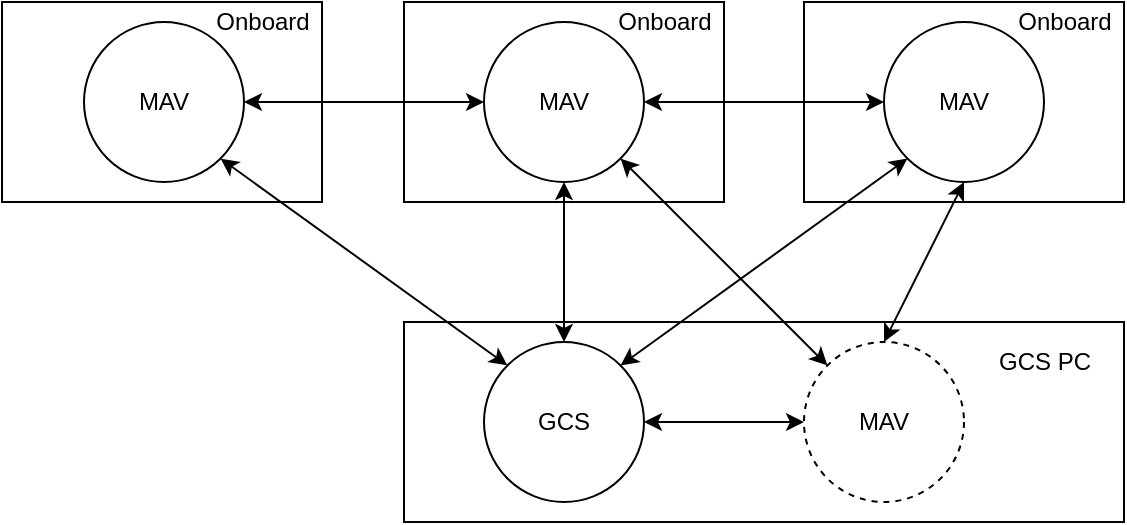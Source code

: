 <mxfile version="16.2.2" type="device"><diagram id="ZxV5zDCSpRO_3ZHIENRc" name="Page-1"><mxGraphModel dx="931" dy="580" grid="1" gridSize="10" guides="1" tooltips="1" connect="1" arrows="1" fold="1" page="1" pageScale="1" pageWidth="827" pageHeight="1169" math="0" shadow="0"><root><mxCell id="0"/><mxCell id="1" parent="0"/><mxCell id="-446on4dt-9QUh1D8w0M-13" value="" style="rounded=0;whiteSpace=wrap;html=1;fillColor=none;" vertex="1" parent="1"><mxGeometry x="360" y="190" width="360" height="100" as="geometry"/></mxCell><mxCell id="-446on4dt-9QUh1D8w0M-19" value="" style="rounded=0;whiteSpace=wrap;html=1;fillColor=none;" vertex="1" parent="1"><mxGeometry x="560" y="30" width="160" height="100" as="geometry"/></mxCell><mxCell id="-446on4dt-9QUh1D8w0M-21" value="" style="rounded=0;whiteSpace=wrap;html=1;fillColor=none;" vertex="1" parent="1"><mxGeometry x="360" y="30" width="160" height="100" as="geometry"/></mxCell><mxCell id="-446on4dt-9QUh1D8w0M-12" value="" style="rounded=0;whiteSpace=wrap;html=1;fillColor=none;" vertex="1" parent="1"><mxGeometry x="159" y="30" width="160" height="100" as="geometry"/></mxCell><mxCell id="-446on4dt-9QUh1D8w0M-5" style="rounded=0;orthogonalLoop=1;jettySize=auto;html=1;exitX=0;exitY=0;exitDx=0;exitDy=0;entryX=1;entryY=1;entryDx=0;entryDy=0;startArrow=classic;startFill=1;" edge="1" parent="1" source="-446on4dt-9QUh1D8w0M-1" target="-446on4dt-9QUh1D8w0M-2"><mxGeometry relative="1" as="geometry"/></mxCell><mxCell id="-446on4dt-9QUh1D8w0M-10" style="edgeStyle=none;rounded=0;orthogonalLoop=1;jettySize=auto;html=1;exitX=0.5;exitY=0;exitDx=0;exitDy=0;entryX=0.5;entryY=1;entryDx=0;entryDy=0;startArrow=classic;startFill=1;" edge="1" parent="1" source="-446on4dt-9QUh1D8w0M-1" target="-446on4dt-9QUh1D8w0M-3"><mxGeometry relative="1" as="geometry"/></mxCell><mxCell id="-446on4dt-9QUh1D8w0M-11" style="edgeStyle=none;rounded=0;orthogonalLoop=1;jettySize=auto;html=1;exitX=1;exitY=0;exitDx=0;exitDy=0;entryX=0;entryY=1;entryDx=0;entryDy=0;startArrow=classic;startFill=1;" edge="1" parent="1" source="-446on4dt-9QUh1D8w0M-1" target="-446on4dt-9QUh1D8w0M-4"><mxGeometry relative="1" as="geometry"/></mxCell><mxCell id="-446on4dt-9QUh1D8w0M-24" style="edgeStyle=none;rounded=0;orthogonalLoop=1;jettySize=auto;html=1;exitX=1;exitY=0.5;exitDx=0;exitDy=0;entryX=0;entryY=0.5;entryDx=0;entryDy=0;startArrow=classic;startFill=1;" edge="1" parent="1" source="-446on4dt-9QUh1D8w0M-1" target="-446on4dt-9QUh1D8w0M-23"><mxGeometry relative="1" as="geometry"/></mxCell><mxCell id="-446on4dt-9QUh1D8w0M-1" value="GCS" style="ellipse;whiteSpace=wrap;html=1;aspect=fixed;" vertex="1" parent="1"><mxGeometry x="400" y="200" width="80" height="80" as="geometry"/></mxCell><mxCell id="-446on4dt-9QUh1D8w0M-25" style="edgeStyle=none;rounded=0;orthogonalLoop=1;jettySize=auto;html=1;exitX=1;exitY=0.5;exitDx=0;exitDy=0;entryX=0;entryY=0.5;entryDx=0;entryDy=0;startArrow=classic;startFill=1;" edge="1" parent="1" source="-446on4dt-9QUh1D8w0M-2" target="-446on4dt-9QUh1D8w0M-3"><mxGeometry relative="1" as="geometry"/></mxCell><mxCell id="-446on4dt-9QUh1D8w0M-2" value="MAV" style="ellipse;whiteSpace=wrap;html=1;aspect=fixed;" vertex="1" parent="1"><mxGeometry x="200" y="40" width="80" height="80" as="geometry"/></mxCell><mxCell id="-446on4dt-9QUh1D8w0M-26" style="edgeStyle=none;rounded=0;orthogonalLoop=1;jettySize=auto;html=1;exitX=1;exitY=0.5;exitDx=0;exitDy=0;entryX=0;entryY=0.5;entryDx=0;entryDy=0;startArrow=classic;startFill=1;" edge="1" parent="1" source="-446on4dt-9QUh1D8w0M-3" target="-446on4dt-9QUh1D8w0M-4"><mxGeometry relative="1" as="geometry"/></mxCell><mxCell id="-446on4dt-9QUh1D8w0M-3" value="MAV" style="ellipse;whiteSpace=wrap;html=1;aspect=fixed;" vertex="1" parent="1"><mxGeometry x="400" y="40" width="80" height="80" as="geometry"/></mxCell><mxCell id="-446on4dt-9QUh1D8w0M-4" value="MAV" style="ellipse;whiteSpace=wrap;html=1;aspect=fixed;" vertex="1" parent="1"><mxGeometry x="600" y="40" width="80" height="80" as="geometry"/></mxCell><mxCell id="-446on4dt-9QUh1D8w0M-14" value="Onboard" style="text;html=1;align=center;verticalAlign=middle;resizable=0;points=[];autosize=1;strokeColor=none;fillColor=none;" vertex="1" parent="1"><mxGeometry x="259" y="30" width="60" height="20" as="geometry"/></mxCell><mxCell id="-446on4dt-9QUh1D8w0M-15" value="GCS PC" style="text;html=1;align=center;verticalAlign=middle;resizable=0;points=[];autosize=1;strokeColor=none;fillColor=none;" vertex="1" parent="1"><mxGeometry x="650" y="200" width="60" height="20" as="geometry"/></mxCell><mxCell id="-446on4dt-9QUh1D8w0M-20" value="Onboard" style="text;html=1;align=center;verticalAlign=middle;resizable=0;points=[];autosize=1;strokeColor=none;fillColor=none;" vertex="1" parent="1"><mxGeometry x="660" y="30" width="60" height="20" as="geometry"/></mxCell><mxCell id="-446on4dt-9QUh1D8w0M-22" value="Onboard" style="text;html=1;align=center;verticalAlign=middle;resizable=0;points=[];autosize=1;strokeColor=none;fillColor=none;" vertex="1" parent="1"><mxGeometry x="460" y="30" width="60" height="20" as="geometry"/></mxCell><mxCell id="-446on4dt-9QUh1D8w0M-27" style="edgeStyle=none;rounded=0;orthogonalLoop=1;jettySize=auto;html=1;exitX=0.5;exitY=0;exitDx=0;exitDy=0;entryX=0.5;entryY=1;entryDx=0;entryDy=0;startArrow=classic;startFill=1;" edge="1" parent="1" source="-446on4dt-9QUh1D8w0M-23" target="-446on4dt-9QUh1D8w0M-4"><mxGeometry relative="1" as="geometry"/></mxCell><mxCell id="-446on4dt-9QUh1D8w0M-29" style="edgeStyle=none;rounded=0;orthogonalLoop=1;jettySize=auto;html=1;exitX=0;exitY=0;exitDx=0;exitDy=0;entryX=1;entryY=1;entryDx=0;entryDy=0;startArrow=classic;startFill=1;" edge="1" parent="1" source="-446on4dt-9QUh1D8w0M-23" target="-446on4dt-9QUh1D8w0M-3"><mxGeometry relative="1" as="geometry"/></mxCell><mxCell id="-446on4dt-9QUh1D8w0M-23" value="MAV" style="ellipse;whiteSpace=wrap;html=1;aspect=fixed;dashed=1;" vertex="1" parent="1"><mxGeometry x="560" y="200" width="80" height="80" as="geometry"/></mxCell></root></mxGraphModel></diagram></mxfile>